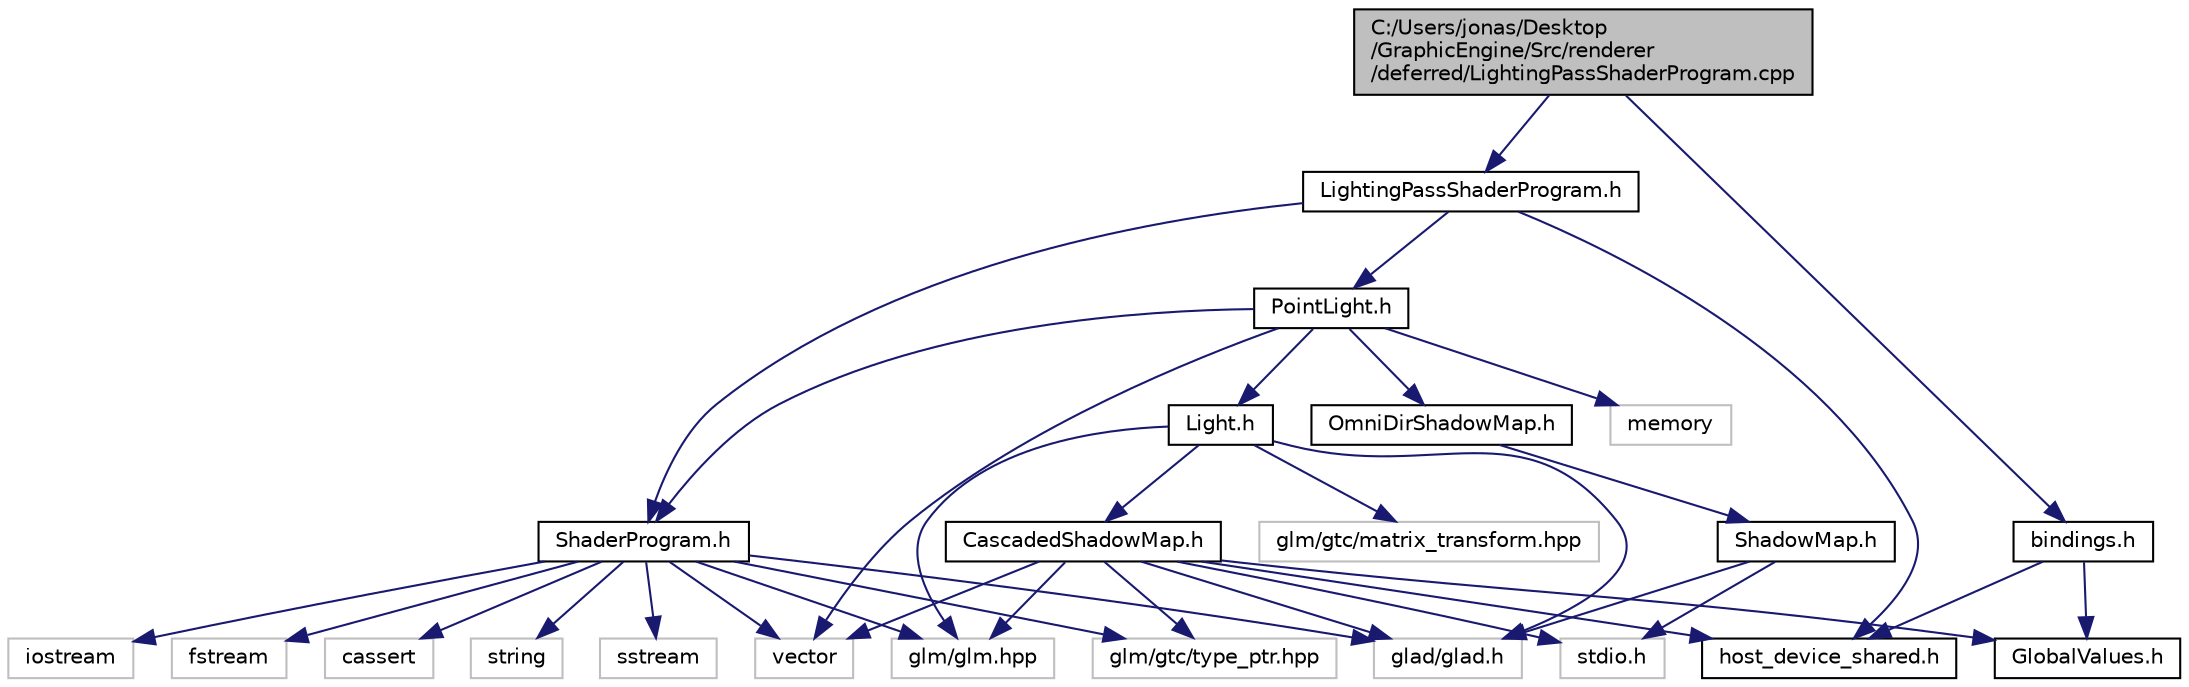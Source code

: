 digraph "C:/Users/jonas/Desktop/GraphicEngine/Src/renderer/deferred/LightingPassShaderProgram.cpp"
{
 // INTERACTIVE_SVG=YES
 // LATEX_PDF_SIZE
  bgcolor="transparent";
  edge [fontname="Helvetica",fontsize="10",labelfontname="Helvetica",labelfontsize="10"];
  node [fontname="Helvetica",fontsize="10",shape=record];
  Node1 [label="C:/Users/jonas/Desktop\l/GraphicEngine/Src/renderer\l/deferred/LightingPassShaderProgram.cpp",height=0.2,width=0.4,color="black", fillcolor="grey75", style="filled", fontcolor="black",tooltip=" "];
  Node1 -> Node2 [color="midnightblue",fontsize="10",style="solid"];
  Node2 [label="LightingPassShaderProgram.h",height=0.2,width=0.4,color="black",URL="$d1/def/_lighting_pass_shader_program_8h.html",tooltip=" "];
  Node2 -> Node3 [color="midnightblue",fontsize="10",style="solid"];
  Node3 [label="ShaderProgram.h",height=0.2,width=0.4,color="black",URL="$d0/dbe/_shader_program_8h.html",tooltip=" "];
  Node3 -> Node4 [color="midnightblue",fontsize="10",style="solid"];
  Node4 [label="iostream",height=0.2,width=0.4,color="grey75",tooltip=" "];
  Node3 -> Node5 [color="midnightblue",fontsize="10",style="solid"];
  Node5 [label="fstream",height=0.2,width=0.4,color="grey75",tooltip=" "];
  Node3 -> Node6 [color="midnightblue",fontsize="10",style="solid"];
  Node6 [label="sstream",height=0.2,width=0.4,color="grey75",tooltip=" "];
  Node3 -> Node7 [color="midnightblue",fontsize="10",style="solid"];
  Node7 [label="string",height=0.2,width=0.4,color="grey75",tooltip=" "];
  Node3 -> Node8 [color="midnightblue",fontsize="10",style="solid"];
  Node8 [label="vector",height=0.2,width=0.4,color="grey75",tooltip=" "];
  Node3 -> Node9 [color="midnightblue",fontsize="10",style="solid"];
  Node9 [label="glad/glad.h",height=0.2,width=0.4,color="grey75",tooltip=" "];
  Node3 -> Node10 [color="midnightblue",fontsize="10",style="solid"];
  Node10 [label="glm/glm.hpp",height=0.2,width=0.4,color="grey75",tooltip=" "];
  Node3 -> Node11 [color="midnightblue",fontsize="10",style="solid"];
  Node11 [label="glm/gtc/type_ptr.hpp",height=0.2,width=0.4,color="grey75",tooltip=" "];
  Node3 -> Node12 [color="midnightblue",fontsize="10",style="solid"];
  Node12 [label="cassert",height=0.2,width=0.4,color="grey75",tooltip=" "];
  Node2 -> Node13 [color="midnightblue",fontsize="10",style="solid"];
  Node13 [label="PointLight.h",height=0.2,width=0.4,color="black",URL="$df/dcc/_point_light_8h.html",tooltip=" "];
  Node13 -> Node8 [color="midnightblue",fontsize="10",style="solid"];
  Node13 -> Node14 [color="midnightblue",fontsize="10",style="solid"];
  Node14 [label="memory",height=0.2,width=0.4,color="grey75",tooltip=" "];
  Node13 -> Node15 [color="midnightblue",fontsize="10",style="solid"];
  Node15 [label="Light.h",height=0.2,width=0.4,color="black",URL="$d2/d46/_light_8h.html",tooltip=" "];
  Node15 -> Node9 [color="midnightblue",fontsize="10",style="solid"];
  Node15 -> Node10 [color="midnightblue",fontsize="10",style="solid"];
  Node15 -> Node16 [color="midnightblue",fontsize="10",style="solid"];
  Node16 [label="glm/gtc/matrix_transform.hpp",height=0.2,width=0.4,color="grey75",tooltip=" "];
  Node15 -> Node17 [color="midnightblue",fontsize="10",style="solid"];
  Node17 [label="CascadedShadowMap.h",height=0.2,width=0.4,color="black",URL="$dc/d9d/_cascaded_shadow_map_8h.html",tooltip=" "];
  Node17 -> Node18 [color="midnightblue",fontsize="10",style="solid"];
  Node18 [label="stdio.h",height=0.2,width=0.4,color="grey75",tooltip=" "];
  Node17 -> Node9 [color="midnightblue",fontsize="10",style="solid"];
  Node17 -> Node10 [color="midnightblue",fontsize="10",style="solid"];
  Node17 -> Node11 [color="midnightblue",fontsize="10",style="solid"];
  Node17 -> Node8 [color="midnightblue",fontsize="10",style="solid"];
  Node17 -> Node19 [color="midnightblue",fontsize="10",style="solid"];
  Node19 [label="GlobalValues.h",height=0.2,width=0.4,color="black",URL="$d4/df9/_global_values_8h.html",tooltip=" "];
  Node17 -> Node20 [color="midnightblue",fontsize="10",style="solid"];
  Node20 [label="host_device_shared.h",height=0.2,width=0.4,color="black",URL="$d1/d7a/host__device__shared_8h.html",tooltip=" "];
  Node13 -> Node21 [color="midnightblue",fontsize="10",style="solid"];
  Node21 [label="OmniDirShadowMap.h",height=0.2,width=0.4,color="black",URL="$d1/d02/_omni_dir_shadow_map_8h.html",tooltip=" "];
  Node21 -> Node22 [color="midnightblue",fontsize="10",style="solid"];
  Node22 [label="ShadowMap.h",height=0.2,width=0.4,color="black",URL="$de/df2/_shadow_map_8h.html",tooltip=" "];
  Node22 -> Node18 [color="midnightblue",fontsize="10",style="solid"];
  Node22 -> Node9 [color="midnightblue",fontsize="10",style="solid"];
  Node13 -> Node3 [color="midnightblue",fontsize="10",style="solid"];
  Node2 -> Node20 [color="midnightblue",fontsize="10",style="solid"];
  Node1 -> Node23 [color="midnightblue",fontsize="10",style="solid"];
  Node23 [label="bindings.h",height=0.2,width=0.4,color="black",URL="$dc/d49/bindings_8h.html",tooltip=" "];
  Node23 -> Node20 [color="midnightblue",fontsize="10",style="solid"];
  Node23 -> Node19 [color="midnightblue",fontsize="10",style="solid"];
}
